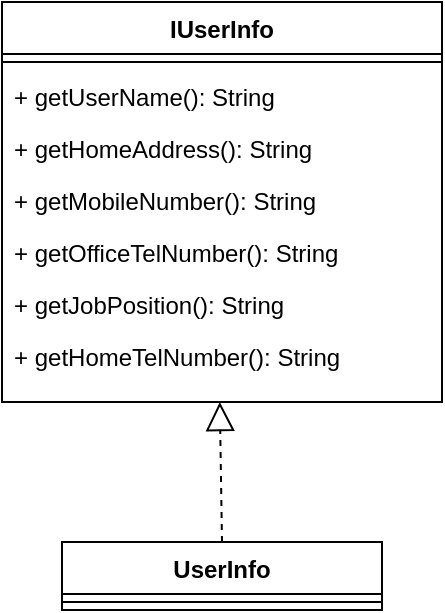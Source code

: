 <mxfile version="28.0.4">
  <diagram name="第 1 页" id="-I2PT93YSAk4t22PEo3c">
    <mxGraphModel dx="1179" dy="790" grid="1" gridSize="10" guides="1" tooltips="1" connect="1" arrows="1" fold="1" page="1" pageScale="1" pageWidth="827" pageHeight="1169" math="0" shadow="0">
      <root>
        <mxCell id="0" />
        <mxCell id="1" parent="0" />
        <mxCell id="i5NOj9GZzm-vkQitmbMt-1" value="IUserInfo" style="swimlane;fontStyle=1;align=center;verticalAlign=top;childLayout=stackLayout;horizontal=1;startSize=26;horizontalStack=0;resizeParent=1;resizeParentMax=0;resizeLast=0;collapsible=1;marginBottom=0;whiteSpace=wrap;html=1;" vertex="1" parent="1">
          <mxGeometry x="210" y="160" width="220" height="200" as="geometry" />
        </mxCell>
        <mxCell id="i5NOj9GZzm-vkQitmbMt-3" value="" style="line;strokeWidth=1;fillColor=none;align=left;verticalAlign=middle;spacingTop=-1;spacingLeft=3;spacingRight=3;rotatable=0;labelPosition=right;points=[];portConstraint=eastwest;strokeColor=inherit;" vertex="1" parent="i5NOj9GZzm-vkQitmbMt-1">
          <mxGeometry y="26" width="220" height="8" as="geometry" />
        </mxCell>
        <mxCell id="i5NOj9GZzm-vkQitmbMt-4" value="+ getUserName(): String" style="text;strokeColor=none;fillColor=none;align=left;verticalAlign=top;spacingLeft=4;spacingRight=4;overflow=hidden;rotatable=0;points=[[0,0.5],[1,0.5]];portConstraint=eastwest;whiteSpace=wrap;html=1;" vertex="1" parent="i5NOj9GZzm-vkQitmbMt-1">
          <mxGeometry y="34" width="220" height="26" as="geometry" />
        </mxCell>
        <mxCell id="i5NOj9GZzm-vkQitmbMt-5" value="+ getHomeAddress(): String" style="text;strokeColor=none;fillColor=none;align=left;verticalAlign=top;spacingLeft=4;spacingRight=4;overflow=hidden;rotatable=0;points=[[0,0.5],[1,0.5]];portConstraint=eastwest;whiteSpace=wrap;html=1;" vertex="1" parent="i5NOj9GZzm-vkQitmbMt-1">
          <mxGeometry y="60" width="220" height="26" as="geometry" />
        </mxCell>
        <mxCell id="i5NOj9GZzm-vkQitmbMt-6" value="+ getMobileNumber(): String" style="text;strokeColor=none;fillColor=none;align=left;verticalAlign=top;spacingLeft=4;spacingRight=4;overflow=hidden;rotatable=0;points=[[0,0.5],[1,0.5]];portConstraint=eastwest;whiteSpace=wrap;html=1;" vertex="1" parent="i5NOj9GZzm-vkQitmbMt-1">
          <mxGeometry y="86" width="220" height="26" as="geometry" />
        </mxCell>
        <mxCell id="i5NOj9GZzm-vkQitmbMt-7" value="+ getOfficeTelNumber(): String" style="text;strokeColor=none;fillColor=none;align=left;verticalAlign=top;spacingLeft=4;spacingRight=4;overflow=hidden;rotatable=0;points=[[0,0.5],[1,0.5]];portConstraint=eastwest;whiteSpace=wrap;html=1;" vertex="1" parent="i5NOj9GZzm-vkQitmbMt-1">
          <mxGeometry y="112" width="220" height="26" as="geometry" />
        </mxCell>
        <mxCell id="i5NOj9GZzm-vkQitmbMt-8" value="+ getJobPosition(): String" style="text;strokeColor=none;fillColor=none;align=left;verticalAlign=top;spacingLeft=4;spacingRight=4;overflow=hidden;rotatable=0;points=[[0,0.5],[1,0.5]];portConstraint=eastwest;whiteSpace=wrap;html=1;" vertex="1" parent="i5NOj9GZzm-vkQitmbMt-1">
          <mxGeometry y="138" width="220" height="26" as="geometry" />
        </mxCell>
        <mxCell id="i5NOj9GZzm-vkQitmbMt-9" value="+ getHomeTelNumber(): String" style="text;strokeColor=none;fillColor=none;align=left;verticalAlign=top;spacingLeft=4;spacingRight=4;overflow=hidden;rotatable=0;points=[[0,0.5],[1,0.5]];portConstraint=eastwest;whiteSpace=wrap;html=1;" vertex="1" parent="i5NOj9GZzm-vkQitmbMt-1">
          <mxGeometry y="164" width="220" height="36" as="geometry" />
        </mxCell>
        <mxCell id="i5NOj9GZzm-vkQitmbMt-10" value="UserInfo" style="swimlane;fontStyle=1;align=center;verticalAlign=top;childLayout=stackLayout;horizontal=1;startSize=26;horizontalStack=0;resizeParent=1;resizeParentMax=0;resizeLast=0;collapsible=1;marginBottom=0;whiteSpace=wrap;html=1;" vertex="1" parent="1">
          <mxGeometry x="240" y="430" width="160" height="34" as="geometry" />
        </mxCell>
        <mxCell id="i5NOj9GZzm-vkQitmbMt-12" value="" style="line;strokeWidth=1;fillColor=none;align=left;verticalAlign=middle;spacingTop=-1;spacingLeft=3;spacingRight=3;rotatable=0;labelPosition=right;points=[];portConstraint=eastwest;strokeColor=inherit;" vertex="1" parent="i5NOj9GZzm-vkQitmbMt-10">
          <mxGeometry y="26" width="160" height="8" as="geometry" />
        </mxCell>
        <mxCell id="i5NOj9GZzm-vkQitmbMt-14" value="" style="endArrow=block;dashed=1;endFill=0;endSize=12;html=1;rounded=0;exitX=0.5;exitY=0;exitDx=0;exitDy=0;entryX=0.495;entryY=1;entryDx=0;entryDy=0;entryPerimeter=0;" edge="1" parent="1" source="i5NOj9GZzm-vkQitmbMt-10" target="i5NOj9GZzm-vkQitmbMt-9">
          <mxGeometry width="160" relative="1" as="geometry">
            <mxPoint x="330" y="360" as="sourcePoint" />
            <mxPoint x="490" y="360" as="targetPoint" />
          </mxGeometry>
        </mxCell>
      </root>
    </mxGraphModel>
  </diagram>
</mxfile>
